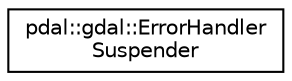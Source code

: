 digraph "Graphical Class Hierarchy"
{
  edge [fontname="Helvetica",fontsize="10",labelfontname="Helvetica",labelfontsize="10"];
  node [fontname="Helvetica",fontsize="10",shape=record];
  rankdir="LR";
  Node1 [label="pdal::gdal::ErrorHandler\lSuspender",height=0.2,width=0.4,color="black", fillcolor="white", style="filled",URL="$classpdal_1_1gdal_1_1ErrorHandlerSuspender.html"];
}
